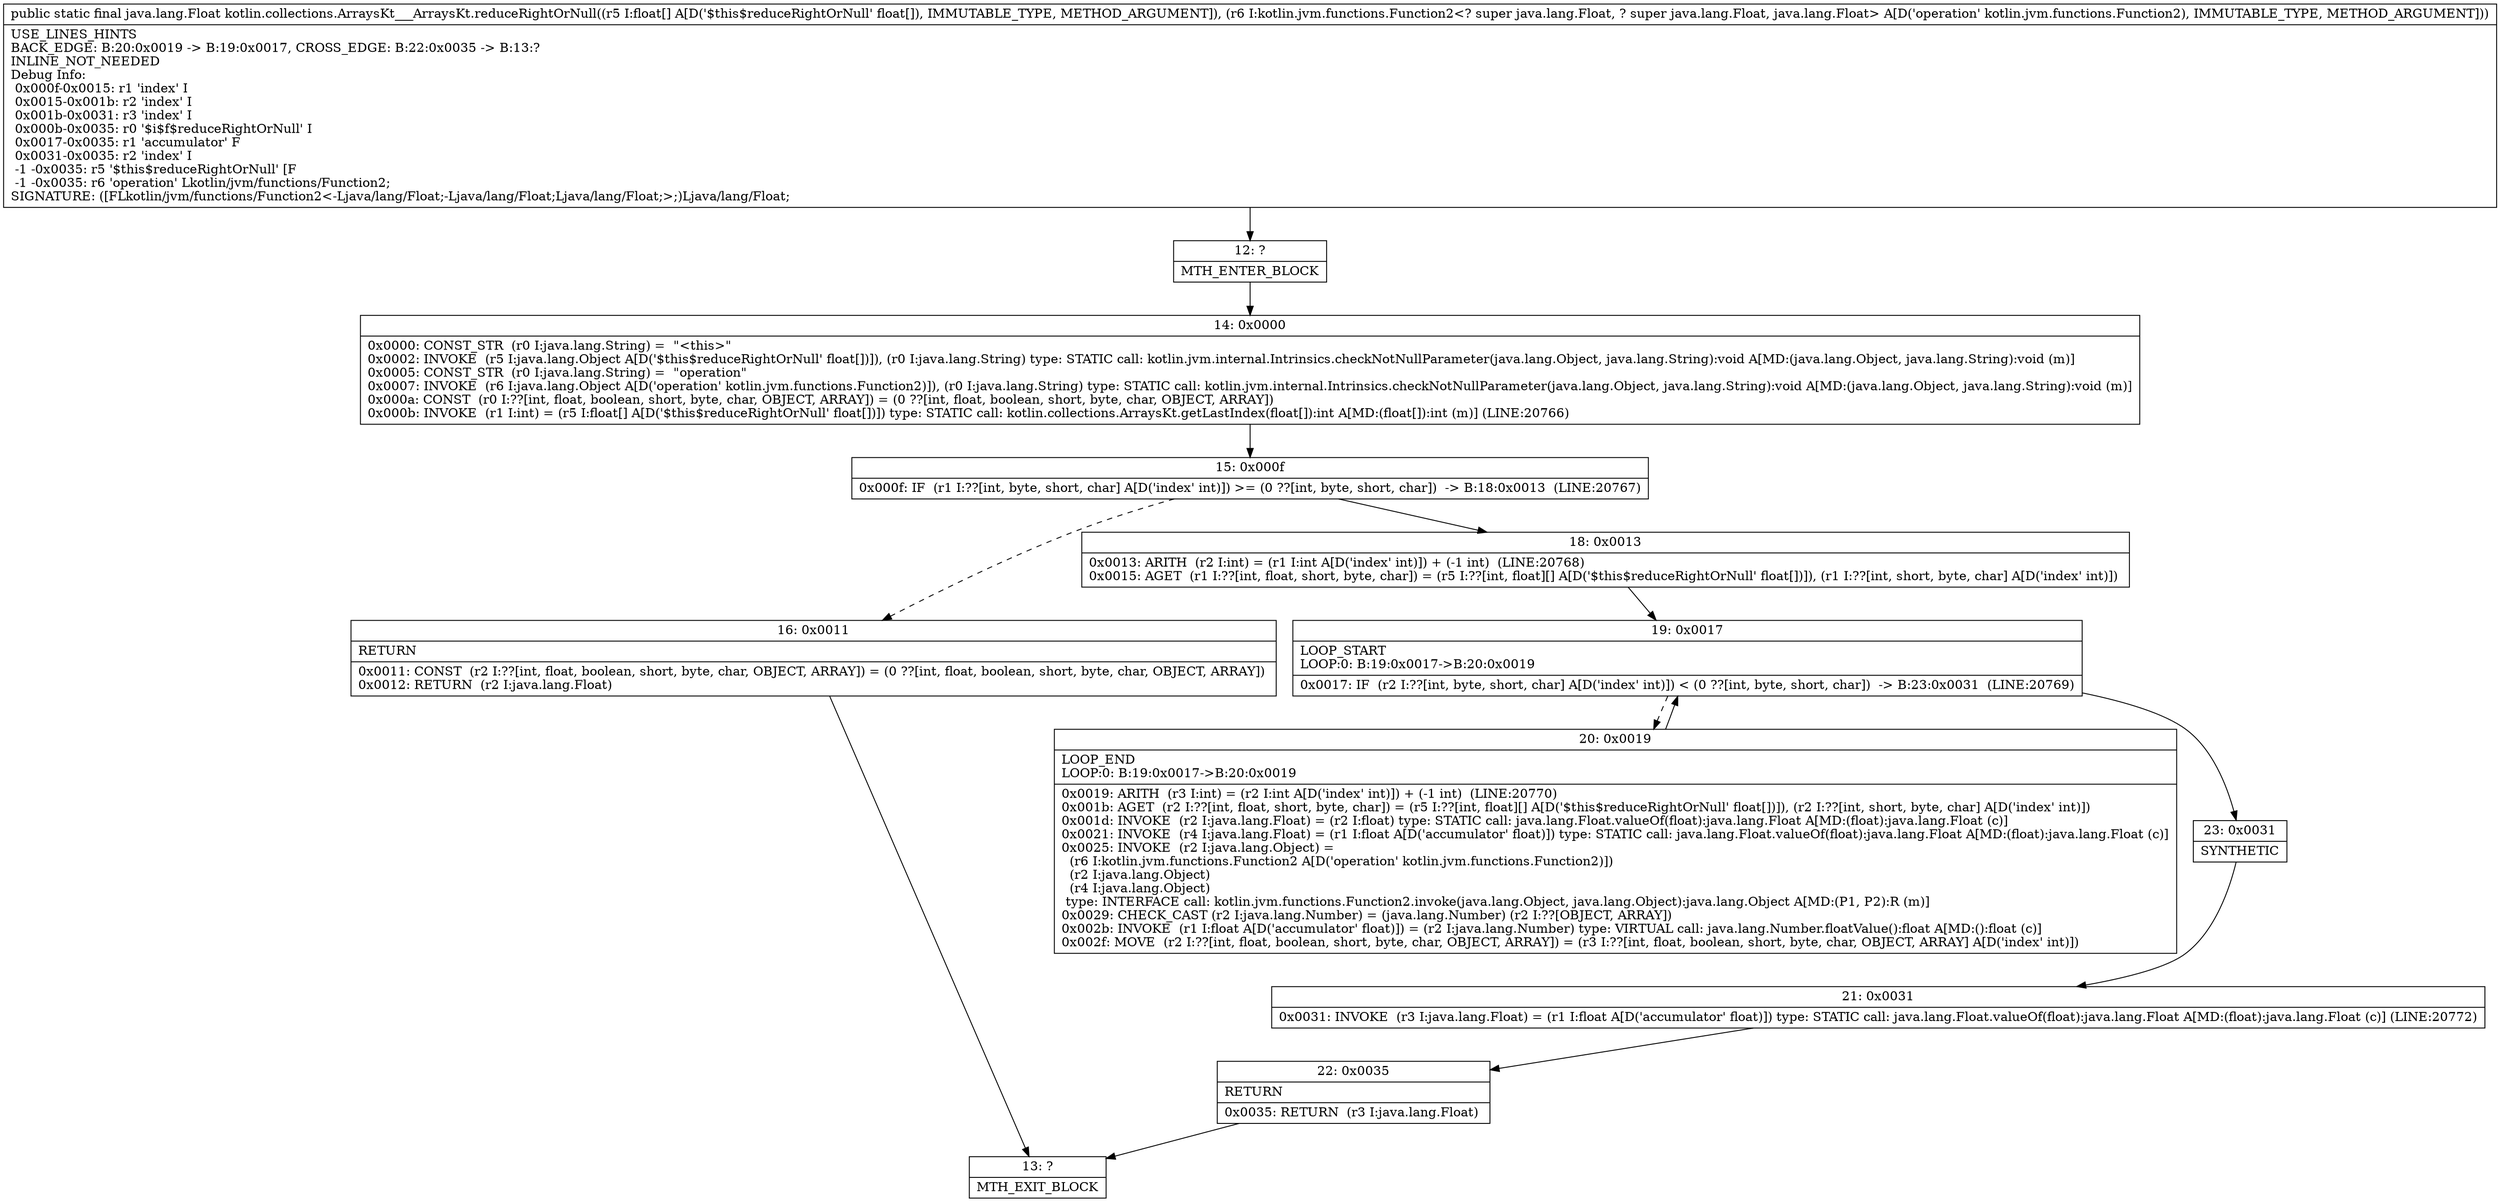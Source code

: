 digraph "CFG forkotlin.collections.ArraysKt___ArraysKt.reduceRightOrNull([FLkotlin\/jvm\/functions\/Function2;)Ljava\/lang\/Float;" {
Node_12 [shape=record,label="{12\:\ ?|MTH_ENTER_BLOCK\l}"];
Node_14 [shape=record,label="{14\:\ 0x0000|0x0000: CONST_STR  (r0 I:java.lang.String) =  \"\<this\>\" \l0x0002: INVOKE  (r5 I:java.lang.Object A[D('$this$reduceRightOrNull' float[])]), (r0 I:java.lang.String) type: STATIC call: kotlin.jvm.internal.Intrinsics.checkNotNullParameter(java.lang.Object, java.lang.String):void A[MD:(java.lang.Object, java.lang.String):void (m)]\l0x0005: CONST_STR  (r0 I:java.lang.String) =  \"operation\" \l0x0007: INVOKE  (r6 I:java.lang.Object A[D('operation' kotlin.jvm.functions.Function2)]), (r0 I:java.lang.String) type: STATIC call: kotlin.jvm.internal.Intrinsics.checkNotNullParameter(java.lang.Object, java.lang.String):void A[MD:(java.lang.Object, java.lang.String):void (m)]\l0x000a: CONST  (r0 I:??[int, float, boolean, short, byte, char, OBJECT, ARRAY]) = (0 ??[int, float, boolean, short, byte, char, OBJECT, ARRAY]) \l0x000b: INVOKE  (r1 I:int) = (r5 I:float[] A[D('$this$reduceRightOrNull' float[])]) type: STATIC call: kotlin.collections.ArraysKt.getLastIndex(float[]):int A[MD:(float[]):int (m)] (LINE:20766)\l}"];
Node_15 [shape=record,label="{15\:\ 0x000f|0x000f: IF  (r1 I:??[int, byte, short, char] A[D('index' int)]) \>= (0 ??[int, byte, short, char])  \-\> B:18:0x0013  (LINE:20767)\l}"];
Node_16 [shape=record,label="{16\:\ 0x0011|RETURN\l|0x0011: CONST  (r2 I:??[int, float, boolean, short, byte, char, OBJECT, ARRAY]) = (0 ??[int, float, boolean, short, byte, char, OBJECT, ARRAY]) \l0x0012: RETURN  (r2 I:java.lang.Float) \l}"];
Node_13 [shape=record,label="{13\:\ ?|MTH_EXIT_BLOCK\l}"];
Node_18 [shape=record,label="{18\:\ 0x0013|0x0013: ARITH  (r2 I:int) = (r1 I:int A[D('index' int)]) + (\-1 int)  (LINE:20768)\l0x0015: AGET  (r1 I:??[int, float, short, byte, char]) = (r5 I:??[int, float][] A[D('$this$reduceRightOrNull' float[])]), (r1 I:??[int, short, byte, char] A[D('index' int)]) \l}"];
Node_19 [shape=record,label="{19\:\ 0x0017|LOOP_START\lLOOP:0: B:19:0x0017\-\>B:20:0x0019\l|0x0017: IF  (r2 I:??[int, byte, short, char] A[D('index' int)]) \< (0 ??[int, byte, short, char])  \-\> B:23:0x0031  (LINE:20769)\l}"];
Node_20 [shape=record,label="{20\:\ 0x0019|LOOP_END\lLOOP:0: B:19:0x0017\-\>B:20:0x0019\l|0x0019: ARITH  (r3 I:int) = (r2 I:int A[D('index' int)]) + (\-1 int)  (LINE:20770)\l0x001b: AGET  (r2 I:??[int, float, short, byte, char]) = (r5 I:??[int, float][] A[D('$this$reduceRightOrNull' float[])]), (r2 I:??[int, short, byte, char] A[D('index' int)]) \l0x001d: INVOKE  (r2 I:java.lang.Float) = (r2 I:float) type: STATIC call: java.lang.Float.valueOf(float):java.lang.Float A[MD:(float):java.lang.Float (c)]\l0x0021: INVOKE  (r4 I:java.lang.Float) = (r1 I:float A[D('accumulator' float)]) type: STATIC call: java.lang.Float.valueOf(float):java.lang.Float A[MD:(float):java.lang.Float (c)]\l0x0025: INVOKE  (r2 I:java.lang.Object) = \l  (r6 I:kotlin.jvm.functions.Function2 A[D('operation' kotlin.jvm.functions.Function2)])\l  (r2 I:java.lang.Object)\l  (r4 I:java.lang.Object)\l type: INTERFACE call: kotlin.jvm.functions.Function2.invoke(java.lang.Object, java.lang.Object):java.lang.Object A[MD:(P1, P2):R (m)]\l0x0029: CHECK_CAST (r2 I:java.lang.Number) = (java.lang.Number) (r2 I:??[OBJECT, ARRAY]) \l0x002b: INVOKE  (r1 I:float A[D('accumulator' float)]) = (r2 I:java.lang.Number) type: VIRTUAL call: java.lang.Number.floatValue():float A[MD:():float (c)]\l0x002f: MOVE  (r2 I:??[int, float, boolean, short, byte, char, OBJECT, ARRAY]) = (r3 I:??[int, float, boolean, short, byte, char, OBJECT, ARRAY] A[D('index' int)]) \l}"];
Node_23 [shape=record,label="{23\:\ 0x0031|SYNTHETIC\l}"];
Node_21 [shape=record,label="{21\:\ 0x0031|0x0031: INVOKE  (r3 I:java.lang.Float) = (r1 I:float A[D('accumulator' float)]) type: STATIC call: java.lang.Float.valueOf(float):java.lang.Float A[MD:(float):java.lang.Float (c)] (LINE:20772)\l}"];
Node_22 [shape=record,label="{22\:\ 0x0035|RETURN\l|0x0035: RETURN  (r3 I:java.lang.Float) \l}"];
MethodNode[shape=record,label="{public static final java.lang.Float kotlin.collections.ArraysKt___ArraysKt.reduceRightOrNull((r5 I:float[] A[D('$this$reduceRightOrNull' float[]), IMMUTABLE_TYPE, METHOD_ARGUMENT]), (r6 I:kotlin.jvm.functions.Function2\<? super java.lang.Float, ? super java.lang.Float, java.lang.Float\> A[D('operation' kotlin.jvm.functions.Function2), IMMUTABLE_TYPE, METHOD_ARGUMENT]))  | USE_LINES_HINTS\lBACK_EDGE: B:20:0x0019 \-\> B:19:0x0017, CROSS_EDGE: B:22:0x0035 \-\> B:13:?\lINLINE_NOT_NEEDED\lDebug Info:\l  0x000f\-0x0015: r1 'index' I\l  0x0015\-0x001b: r2 'index' I\l  0x001b\-0x0031: r3 'index' I\l  0x000b\-0x0035: r0 '$i$f$reduceRightOrNull' I\l  0x0017\-0x0035: r1 'accumulator' F\l  0x0031\-0x0035: r2 'index' I\l  \-1 \-0x0035: r5 '$this$reduceRightOrNull' [F\l  \-1 \-0x0035: r6 'operation' Lkotlin\/jvm\/functions\/Function2;\lSIGNATURE: ([FLkotlin\/jvm\/functions\/Function2\<\-Ljava\/lang\/Float;\-Ljava\/lang\/Float;Ljava\/lang\/Float;\>;)Ljava\/lang\/Float;\l}"];
MethodNode -> Node_12;Node_12 -> Node_14;
Node_14 -> Node_15;
Node_15 -> Node_16[style=dashed];
Node_15 -> Node_18;
Node_16 -> Node_13;
Node_18 -> Node_19;
Node_19 -> Node_20[style=dashed];
Node_19 -> Node_23;
Node_20 -> Node_19;
Node_23 -> Node_21;
Node_21 -> Node_22;
Node_22 -> Node_13;
}

